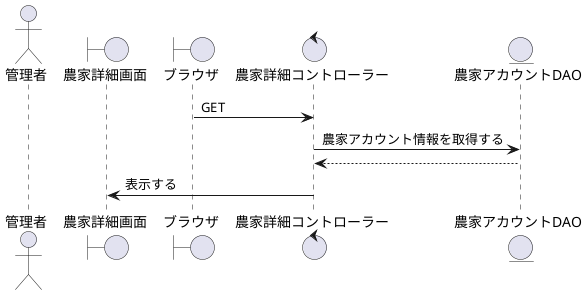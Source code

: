 @startuml 農家詳細表示

actor    "管理者" as act
boundary "農家詳細画面" as Mypage
boundary "ブラウザ" as brz
control  "農家詳細コントローラー" as Acquisition_c
entity   "農家アカウントDAO" as Farmer_DAO

'-------------------------------------------------------------------------------------------

brz -> Acquisition_c : GET
Acquisition_c -> Farmer_DAO : 農家アカウント情報を取得する
Acquisition_c <-- Farmer_DAO
Mypage <- Acquisition_c : 表示する

@enduml